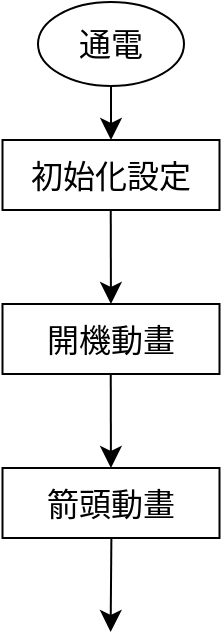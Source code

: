 <mxfile version="21.4.0" type="github">
  <diagram name="Page-1" id="_vV8z-4bH4aNI5SvgFvr">
    <mxGraphModel dx="-78" dy="275" grid="0" gridSize="10" guides="1" tooltips="1" connect="1" arrows="1" fold="1" page="0" pageScale="1" pageWidth="850" pageHeight="1100" math="0" shadow="0">
      <root>
        <mxCell id="0" />
        <mxCell id="1" parent="0" />
        <mxCell id="f-ifP4W6vxq-8xgNUm1K-2" value="通電" style="ellipse;whiteSpace=wrap;html=1;fontSize=16;" vertex="1" parent="1">
          <mxGeometry x="442" y="255" width="73" height="42" as="geometry" />
        </mxCell>
        <mxCell id="f-ifP4W6vxq-8xgNUm1K-3" value="初始化設定" style="rounded=0;whiteSpace=wrap;html=1;fontSize=16;" vertex="1" parent="1">
          <mxGeometry x="424.25" y="324" width="108.5" height="35" as="geometry" />
        </mxCell>
        <mxCell id="f-ifP4W6vxq-8xgNUm1K-4" value="" style="endArrow=classic;html=1;rounded=0;fontSize=12;startSize=8;endSize=8;curved=1;entryX=0.5;entryY=0;entryDx=0;entryDy=0;" edge="1" parent="1" source="f-ifP4W6vxq-8xgNUm1K-2" target="f-ifP4W6vxq-8xgNUm1K-3">
          <mxGeometry width="50" height="50" relative="1" as="geometry">
            <mxPoint x="419" y="338" as="sourcePoint" />
            <mxPoint x="469" y="288" as="targetPoint" />
          </mxGeometry>
        </mxCell>
        <mxCell id="f-ifP4W6vxq-8xgNUm1K-6" value="開機動畫" style="rounded=0;whiteSpace=wrap;html=1;fontSize=16;" vertex="1" parent="1">
          <mxGeometry x="424.25" y="406" width="108.5" height="35" as="geometry" />
        </mxCell>
        <mxCell id="f-ifP4W6vxq-8xgNUm1K-7" value="" style="endArrow=classic;html=1;rounded=0;fontSize=12;startSize=8;endSize=8;curved=1;" edge="1" parent="1" target="f-ifP4W6vxq-8xgNUm1K-6">
          <mxGeometry width="50" height="50" relative="1" as="geometry">
            <mxPoint x="478.38" y="359" as="sourcePoint" />
            <mxPoint x="478.38" y="386" as="targetPoint" />
          </mxGeometry>
        </mxCell>
        <mxCell id="f-ifP4W6vxq-8xgNUm1K-8" value="箭頭動畫" style="rounded=0;whiteSpace=wrap;html=1;fontSize=16;" vertex="1" parent="1">
          <mxGeometry x="424.25" y="488" width="108.5" height="35" as="geometry" />
        </mxCell>
        <mxCell id="f-ifP4W6vxq-8xgNUm1K-9" value="" style="endArrow=classic;html=1;rounded=0;fontSize=12;startSize=8;endSize=8;curved=1;" edge="1" parent="1" target="f-ifP4W6vxq-8xgNUm1K-8">
          <mxGeometry width="50" height="50" relative="1" as="geometry">
            <mxPoint x="478.38" y="441" as="sourcePoint" />
            <mxPoint x="478.38" y="468" as="targetPoint" />
          </mxGeometry>
        </mxCell>
        <mxCell id="f-ifP4W6vxq-8xgNUm1K-11" value="" style="endArrow=classic;html=1;rounded=0;fontSize=12;startSize=8;endSize=8;curved=1;" edge="1" parent="1">
          <mxGeometry width="50" height="50" relative="1" as="geometry">
            <mxPoint x="478.69" y="523" as="sourcePoint" />
            <mxPoint x="478.31" y="570" as="targetPoint" />
          </mxGeometry>
        </mxCell>
      </root>
    </mxGraphModel>
  </diagram>
</mxfile>
